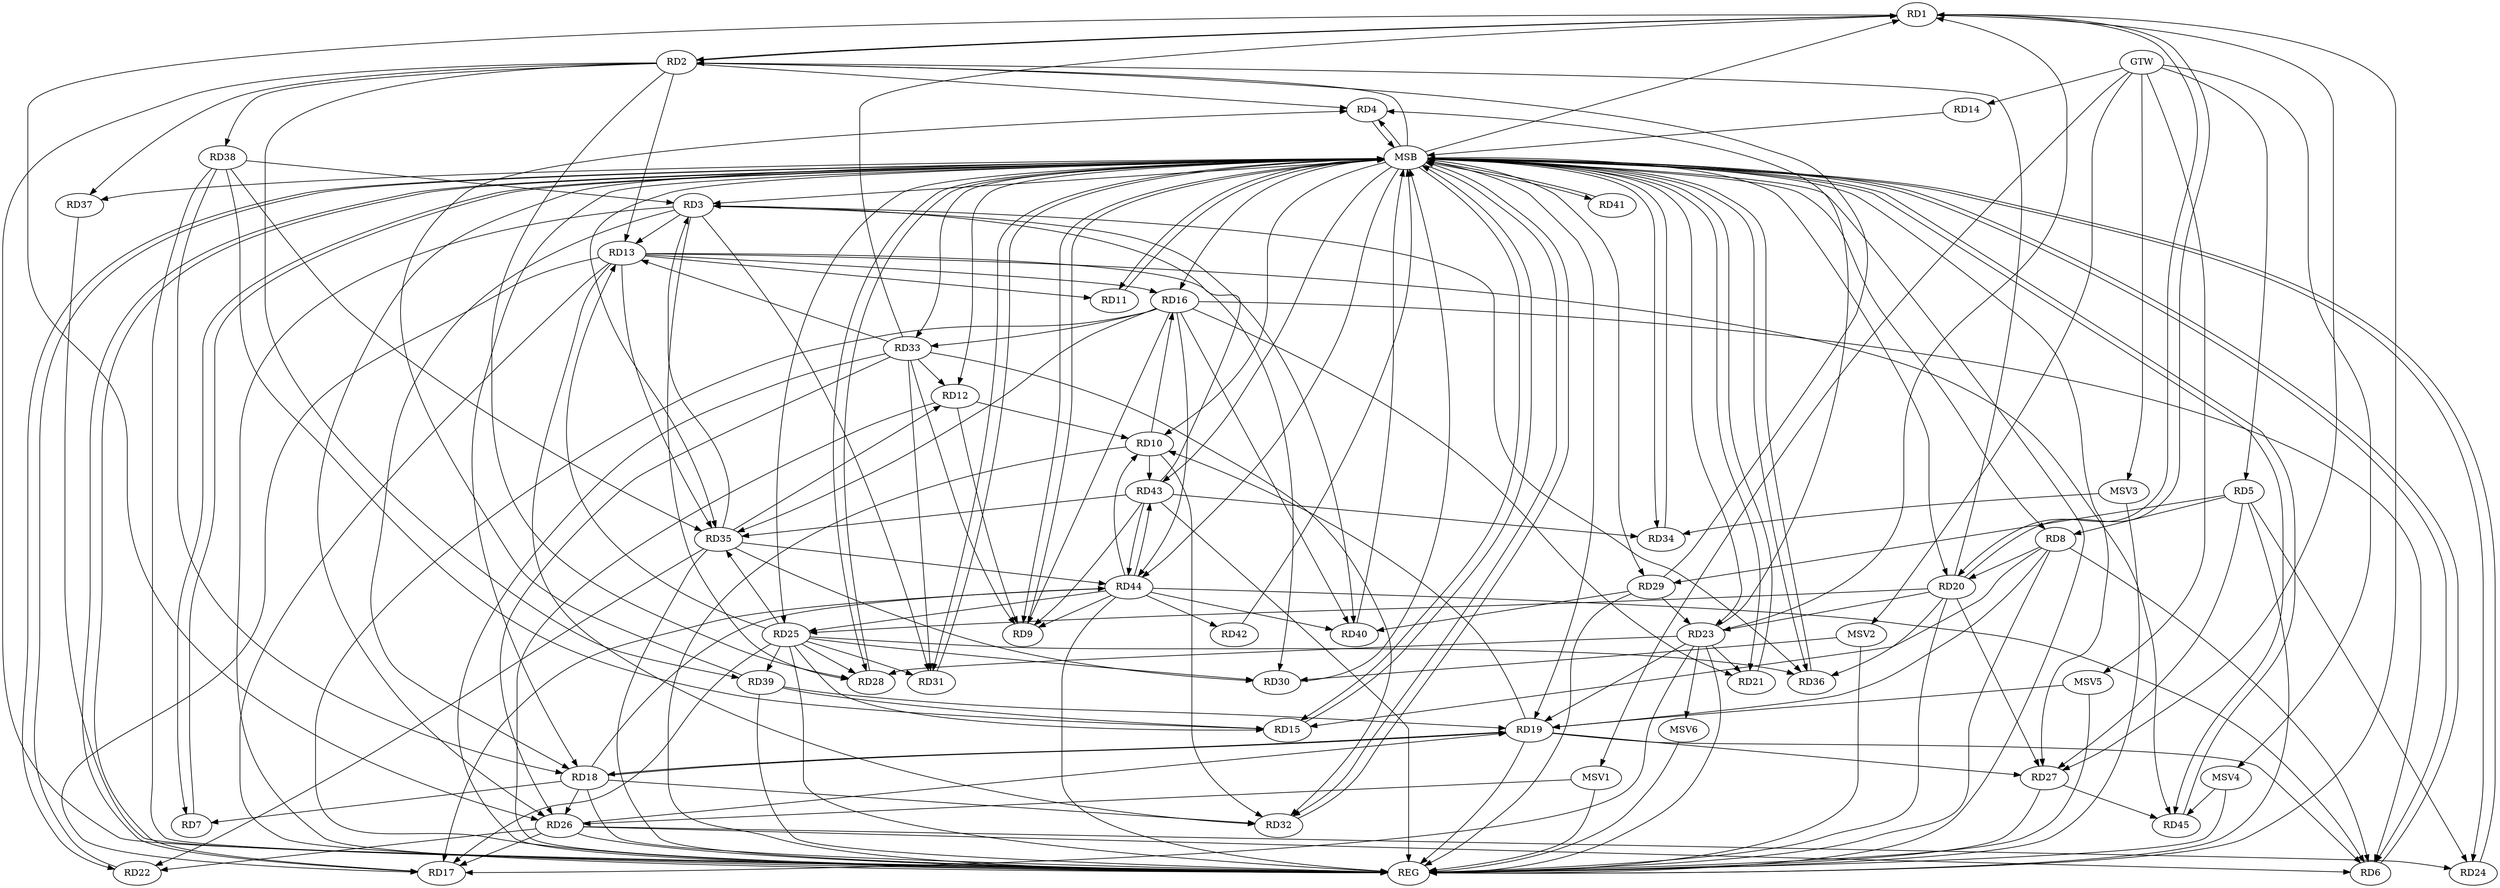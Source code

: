 strict digraph G {
  RD1 [ label="RD1" ];
  RD2 [ label="RD2" ];
  RD3 [ label="RD3" ];
  RD4 [ label="RD4" ];
  RD5 [ label="RD5" ];
  RD6 [ label="RD6" ];
  RD7 [ label="RD7" ];
  RD8 [ label="RD8" ];
  RD9 [ label="RD9" ];
  RD10 [ label="RD10" ];
  RD11 [ label="RD11" ];
  RD12 [ label="RD12" ];
  RD13 [ label="RD13" ];
  RD14 [ label="RD14" ];
  RD15 [ label="RD15" ];
  RD16 [ label="RD16" ];
  RD17 [ label="RD17" ];
  RD18 [ label="RD18" ];
  RD19 [ label="RD19" ];
  RD20 [ label="RD20" ];
  RD21 [ label="RD21" ];
  RD22 [ label="RD22" ];
  RD23 [ label="RD23" ];
  RD24 [ label="RD24" ];
  RD25 [ label="RD25" ];
  RD26 [ label="RD26" ];
  RD27 [ label="RD27" ];
  RD28 [ label="RD28" ];
  RD29 [ label="RD29" ];
  RD30 [ label="RD30" ];
  RD31 [ label="RD31" ];
  RD32 [ label="RD32" ];
  RD33 [ label="RD33" ];
  RD34 [ label="RD34" ];
  RD35 [ label="RD35" ];
  RD36 [ label="RD36" ];
  RD37 [ label="RD37" ];
  RD38 [ label="RD38" ];
  RD39 [ label="RD39" ];
  RD40 [ label="RD40" ];
  RD41 [ label="RD41" ];
  RD42 [ label="RD42" ];
  RD43 [ label="RD43" ];
  RD44 [ label="RD44" ];
  RD45 [ label="RD45" ];
  GTW [ label="GTW" ];
  REG [ label="REG" ];
  MSB [ label="MSB" ];
  MSV1 [ label="MSV1" ];
  MSV2 [ label="MSV2" ];
  MSV3 [ label="MSV3" ];
  MSV4 [ label="MSV4" ];
  MSV5 [ label="MSV5" ];
  MSV6 [ label="MSV6" ];
  RD1 -> RD2;
  RD2 -> RD1;
  RD1 -> RD20;
  RD20 -> RD1;
  RD23 -> RD1;
  RD1 -> RD26;
  RD1 -> RD27;
  RD33 -> RD1;
  RD2 -> RD4;
  RD2 -> RD13;
  RD20 -> RD2;
  RD2 -> RD28;
  RD29 -> RD2;
  RD2 -> RD37;
  RD2 -> RD38;
  RD2 -> RD39;
  RD3 -> RD13;
  RD3 -> RD18;
  RD3 -> RD28;
  RD3 -> RD31;
  RD35 -> RD3;
  RD3 -> RD36;
  RD38 -> RD3;
  RD3 -> RD40;
  RD43 -> RD3;
  RD23 -> RD4;
  RD39 -> RD4;
  RD5 -> RD8;
  RD5 -> RD24;
  RD5 -> RD27;
  RD5 -> RD29;
  RD8 -> RD6;
  RD16 -> RD6;
  RD19 -> RD6;
  RD26 -> RD6;
  RD44 -> RD6;
  RD18 -> RD7;
  RD8 -> RD15;
  RD8 -> RD19;
  RD8 -> RD20;
  RD12 -> RD9;
  RD16 -> RD9;
  RD33 -> RD9;
  RD43 -> RD9;
  RD44 -> RD9;
  RD12 -> RD10;
  RD10 -> RD16;
  RD19 -> RD10;
  RD10 -> RD32;
  RD10 -> RD43;
  RD44 -> RD10;
  RD13 -> RD11;
  RD33 -> RD12;
  RD35 -> RD12;
  RD13 -> RD16;
  RD13 -> RD17;
  RD25 -> RD13;
  RD13 -> RD30;
  RD13 -> RD32;
  RD33 -> RD13;
  RD13 -> RD35;
  RD13 -> RD45;
  RD25 -> RD15;
  RD38 -> RD15;
  RD39 -> RD15;
  RD16 -> RD21;
  RD16 -> RD33;
  RD16 -> RD35;
  RD16 -> RD40;
  RD16 -> RD44;
  RD23 -> RD17;
  RD25 -> RD17;
  RD26 -> RD17;
  RD44 -> RD17;
  RD18 -> RD19;
  RD19 -> RD18;
  RD18 -> RD26;
  RD18 -> RD32;
  RD38 -> RD18;
  RD18 -> RD44;
  RD23 -> RD19;
  RD26 -> RD19;
  RD19 -> RD27;
  RD39 -> RD19;
  RD20 -> RD23;
  RD20 -> RD25;
  RD20 -> RD27;
  RD20 -> RD36;
  RD23 -> RD21;
  RD26 -> RD22;
  RD35 -> RD22;
  RD23 -> RD28;
  RD29 -> RD23;
  RD26 -> RD24;
  RD25 -> RD28;
  RD25 -> RD30;
  RD25 -> RD31;
  RD25 -> RD35;
  RD25 -> RD36;
  RD25 -> RD39;
  RD44 -> RD25;
  RD33 -> RD26;
  RD27 -> RD45;
  RD29 -> RD40;
  RD35 -> RD30;
  RD33 -> RD31;
  RD33 -> RD32;
  RD43 -> RD34;
  RD38 -> RD35;
  RD43 -> RD35;
  RD35 -> RD44;
  RD44 -> RD40;
  RD44 -> RD42;
  RD43 -> RD44;
  RD44 -> RD43;
  GTW -> RD5;
  GTW -> RD14;
  RD1 -> REG;
  RD2 -> REG;
  RD3 -> REG;
  RD5 -> REG;
  RD8 -> REG;
  RD10 -> REG;
  RD12 -> REG;
  RD13 -> REG;
  RD16 -> REG;
  RD18 -> REG;
  RD19 -> REG;
  RD20 -> REG;
  RD23 -> REG;
  RD25 -> REG;
  RD26 -> REG;
  RD27 -> REG;
  RD29 -> REG;
  RD33 -> REG;
  RD35 -> REG;
  RD37 -> REG;
  RD38 -> REG;
  RD39 -> REG;
  RD43 -> REG;
  RD44 -> REG;
  RD4 -> MSB;
  MSB -> RD1;
  MSB -> RD6;
  MSB -> RD8;
  MSB -> RD19;
  MSB -> RD22;
  MSB -> RD27;
  MSB -> RD28;
  MSB -> RD31;
  MSB -> RD34;
  MSB -> REG;
  RD6 -> MSB;
  MSB -> RD25;
  MSB -> RD43;
  RD7 -> MSB;
  MSB -> RD12;
  MSB -> RD20;
  MSB -> RD21;
  MSB -> RD32;
  MSB -> RD44;
  RD9 -> MSB;
  MSB -> RD37;
  RD11 -> MSB;
  MSB -> RD2;
  MSB -> RD7;
  MSB -> RD10;
  MSB -> RD16;
  MSB -> RD23;
  MSB -> RD29;
  MSB -> RD36;
  MSB -> RD45;
  RD14 -> MSB;
  MSB -> RD11;
  RD15 -> MSB;
  MSB -> RD9;
  RD17 -> MSB;
  MSB -> RD3;
  RD21 -> MSB;
  MSB -> RD41;
  RD22 -> MSB;
  MSB -> RD4;
  MSB -> RD17;
  MSB -> RD18;
  MSB -> RD26;
  RD24 -> MSB;
  MSB -> RD33;
  RD28 -> MSB;
  RD30 -> MSB;
  MSB -> RD15;
  RD31 -> MSB;
  RD32 -> MSB;
  RD34 -> MSB;
  RD36 -> MSB;
  MSB -> RD24;
  RD40 -> MSB;
  RD41 -> MSB;
  MSB -> RD35;
  RD42 -> MSB;
  RD45 -> MSB;
  MSV1 -> RD26;
  GTW -> MSV1;
  MSV1 -> REG;
  MSV2 -> RD30;
  GTW -> MSV2;
  MSV2 -> REG;
  MSV3 -> RD34;
  GTW -> MSV3;
  MSV3 -> REG;
  MSV4 -> RD45;
  GTW -> MSV4;
  MSV4 -> REG;
  MSV5 -> RD19;
  GTW -> MSV5;
  MSV5 -> REG;
  RD23 -> MSV6;
  MSV6 -> REG;
}

